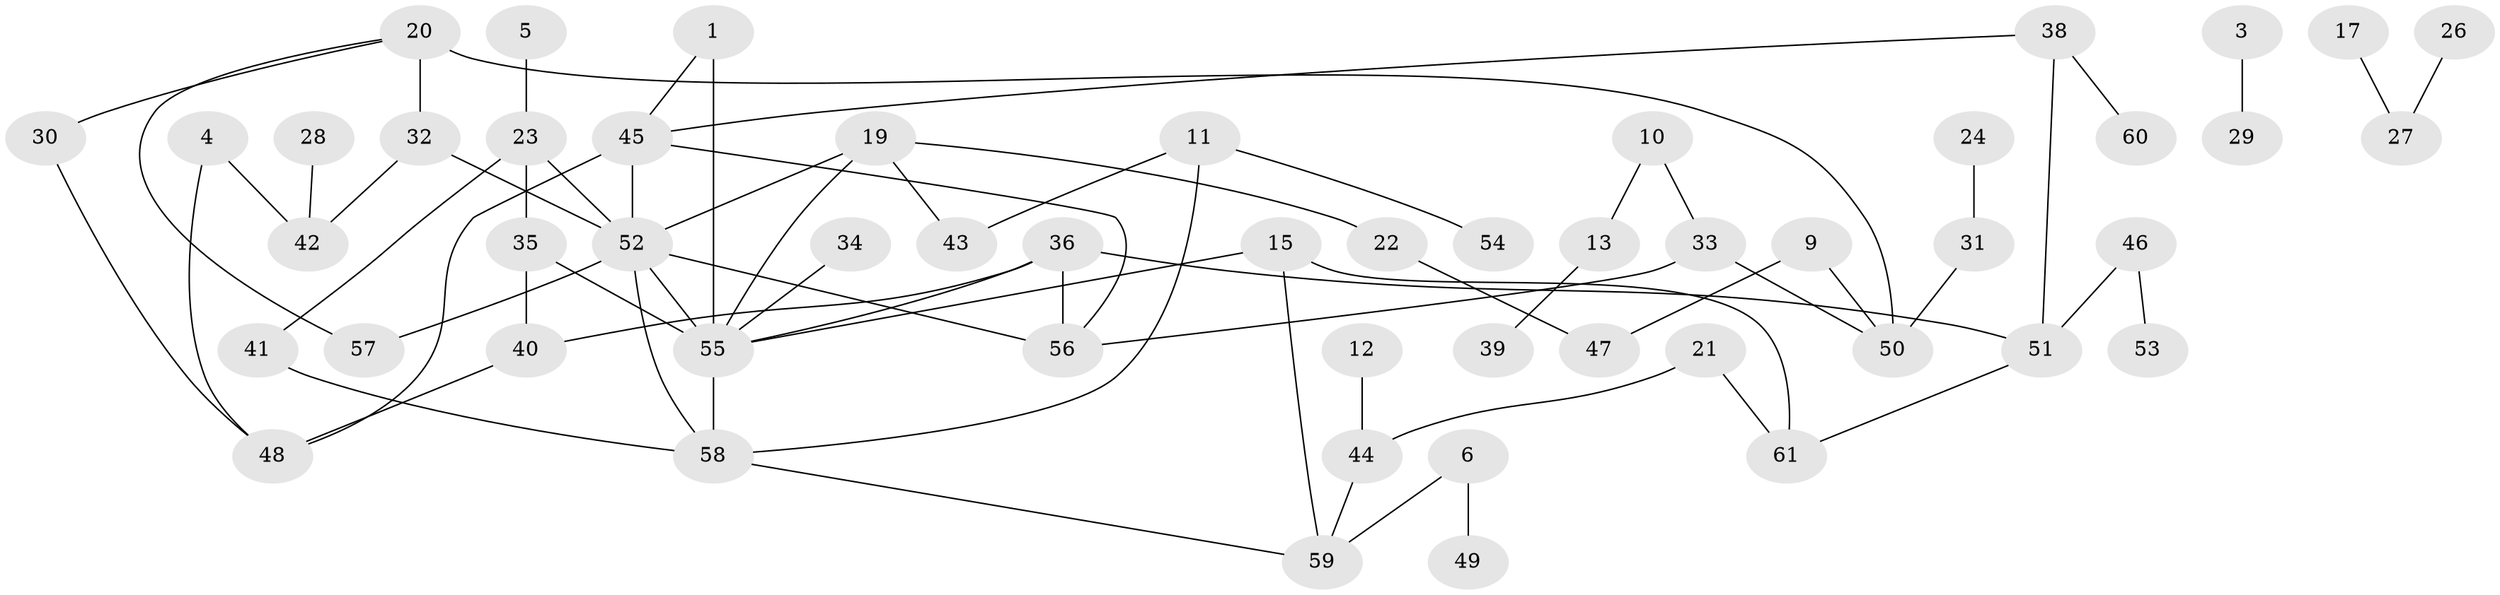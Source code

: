 // original degree distribution, {3: 0.17073170731707318, 2: 0.34959349593495936, 1: 0.22764227642276422, 0: 0.07317073170731707, 4: 0.11382113821138211, 5: 0.04878048780487805, 6: 0.008130081300813009, 7: 0.008130081300813009}
// Generated by graph-tools (version 1.1) at 2025/00/03/09/25 03:00:53]
// undirected, 53 vertices, 69 edges
graph export_dot {
graph [start="1"]
  node [color=gray90,style=filled];
  1;
  3;
  4;
  5;
  6;
  9;
  10;
  11;
  12;
  13;
  15;
  17;
  19;
  20;
  21;
  22;
  23;
  24;
  26;
  27;
  28;
  29;
  30;
  31;
  32;
  33;
  34;
  35;
  36;
  38;
  39;
  40;
  41;
  42;
  43;
  44;
  45;
  46;
  47;
  48;
  49;
  50;
  51;
  52;
  53;
  54;
  55;
  56;
  57;
  58;
  59;
  60;
  61;
  1 -- 45 [weight=1.0];
  1 -- 55 [weight=2.0];
  3 -- 29 [weight=1.0];
  4 -- 42 [weight=1.0];
  4 -- 48 [weight=1.0];
  5 -- 23 [weight=1.0];
  6 -- 49 [weight=1.0];
  6 -- 59 [weight=1.0];
  9 -- 47 [weight=1.0];
  9 -- 50 [weight=1.0];
  10 -- 13 [weight=1.0];
  10 -- 33 [weight=1.0];
  11 -- 43 [weight=1.0];
  11 -- 54 [weight=1.0];
  11 -- 58 [weight=1.0];
  12 -- 44 [weight=1.0];
  13 -- 39 [weight=1.0];
  15 -- 55 [weight=1.0];
  15 -- 59 [weight=1.0];
  15 -- 61 [weight=1.0];
  17 -- 27 [weight=1.0];
  19 -- 22 [weight=1.0];
  19 -- 43 [weight=1.0];
  19 -- 52 [weight=1.0];
  19 -- 55 [weight=1.0];
  20 -- 30 [weight=1.0];
  20 -- 32 [weight=1.0];
  20 -- 50 [weight=2.0];
  20 -- 57 [weight=1.0];
  21 -- 44 [weight=1.0];
  21 -- 61 [weight=1.0];
  22 -- 47 [weight=1.0];
  23 -- 35 [weight=1.0];
  23 -- 41 [weight=1.0];
  23 -- 52 [weight=1.0];
  24 -- 31 [weight=1.0];
  26 -- 27 [weight=1.0];
  28 -- 42 [weight=1.0];
  30 -- 48 [weight=1.0];
  31 -- 50 [weight=1.0];
  32 -- 42 [weight=1.0];
  32 -- 52 [weight=1.0];
  33 -- 50 [weight=1.0];
  33 -- 56 [weight=1.0];
  34 -- 55 [weight=1.0];
  35 -- 40 [weight=1.0];
  35 -- 55 [weight=1.0];
  36 -- 40 [weight=1.0];
  36 -- 51 [weight=1.0];
  36 -- 55 [weight=1.0];
  36 -- 56 [weight=2.0];
  38 -- 45 [weight=1.0];
  38 -- 51 [weight=1.0];
  38 -- 60 [weight=1.0];
  40 -- 48 [weight=1.0];
  41 -- 58 [weight=1.0];
  44 -- 59 [weight=1.0];
  45 -- 48 [weight=1.0];
  45 -- 52 [weight=2.0];
  45 -- 56 [weight=1.0];
  46 -- 51 [weight=2.0];
  46 -- 53 [weight=1.0];
  51 -- 61 [weight=1.0];
  52 -- 55 [weight=2.0];
  52 -- 56 [weight=1.0];
  52 -- 57 [weight=1.0];
  52 -- 58 [weight=1.0];
  55 -- 58 [weight=2.0];
  58 -- 59 [weight=1.0];
}
